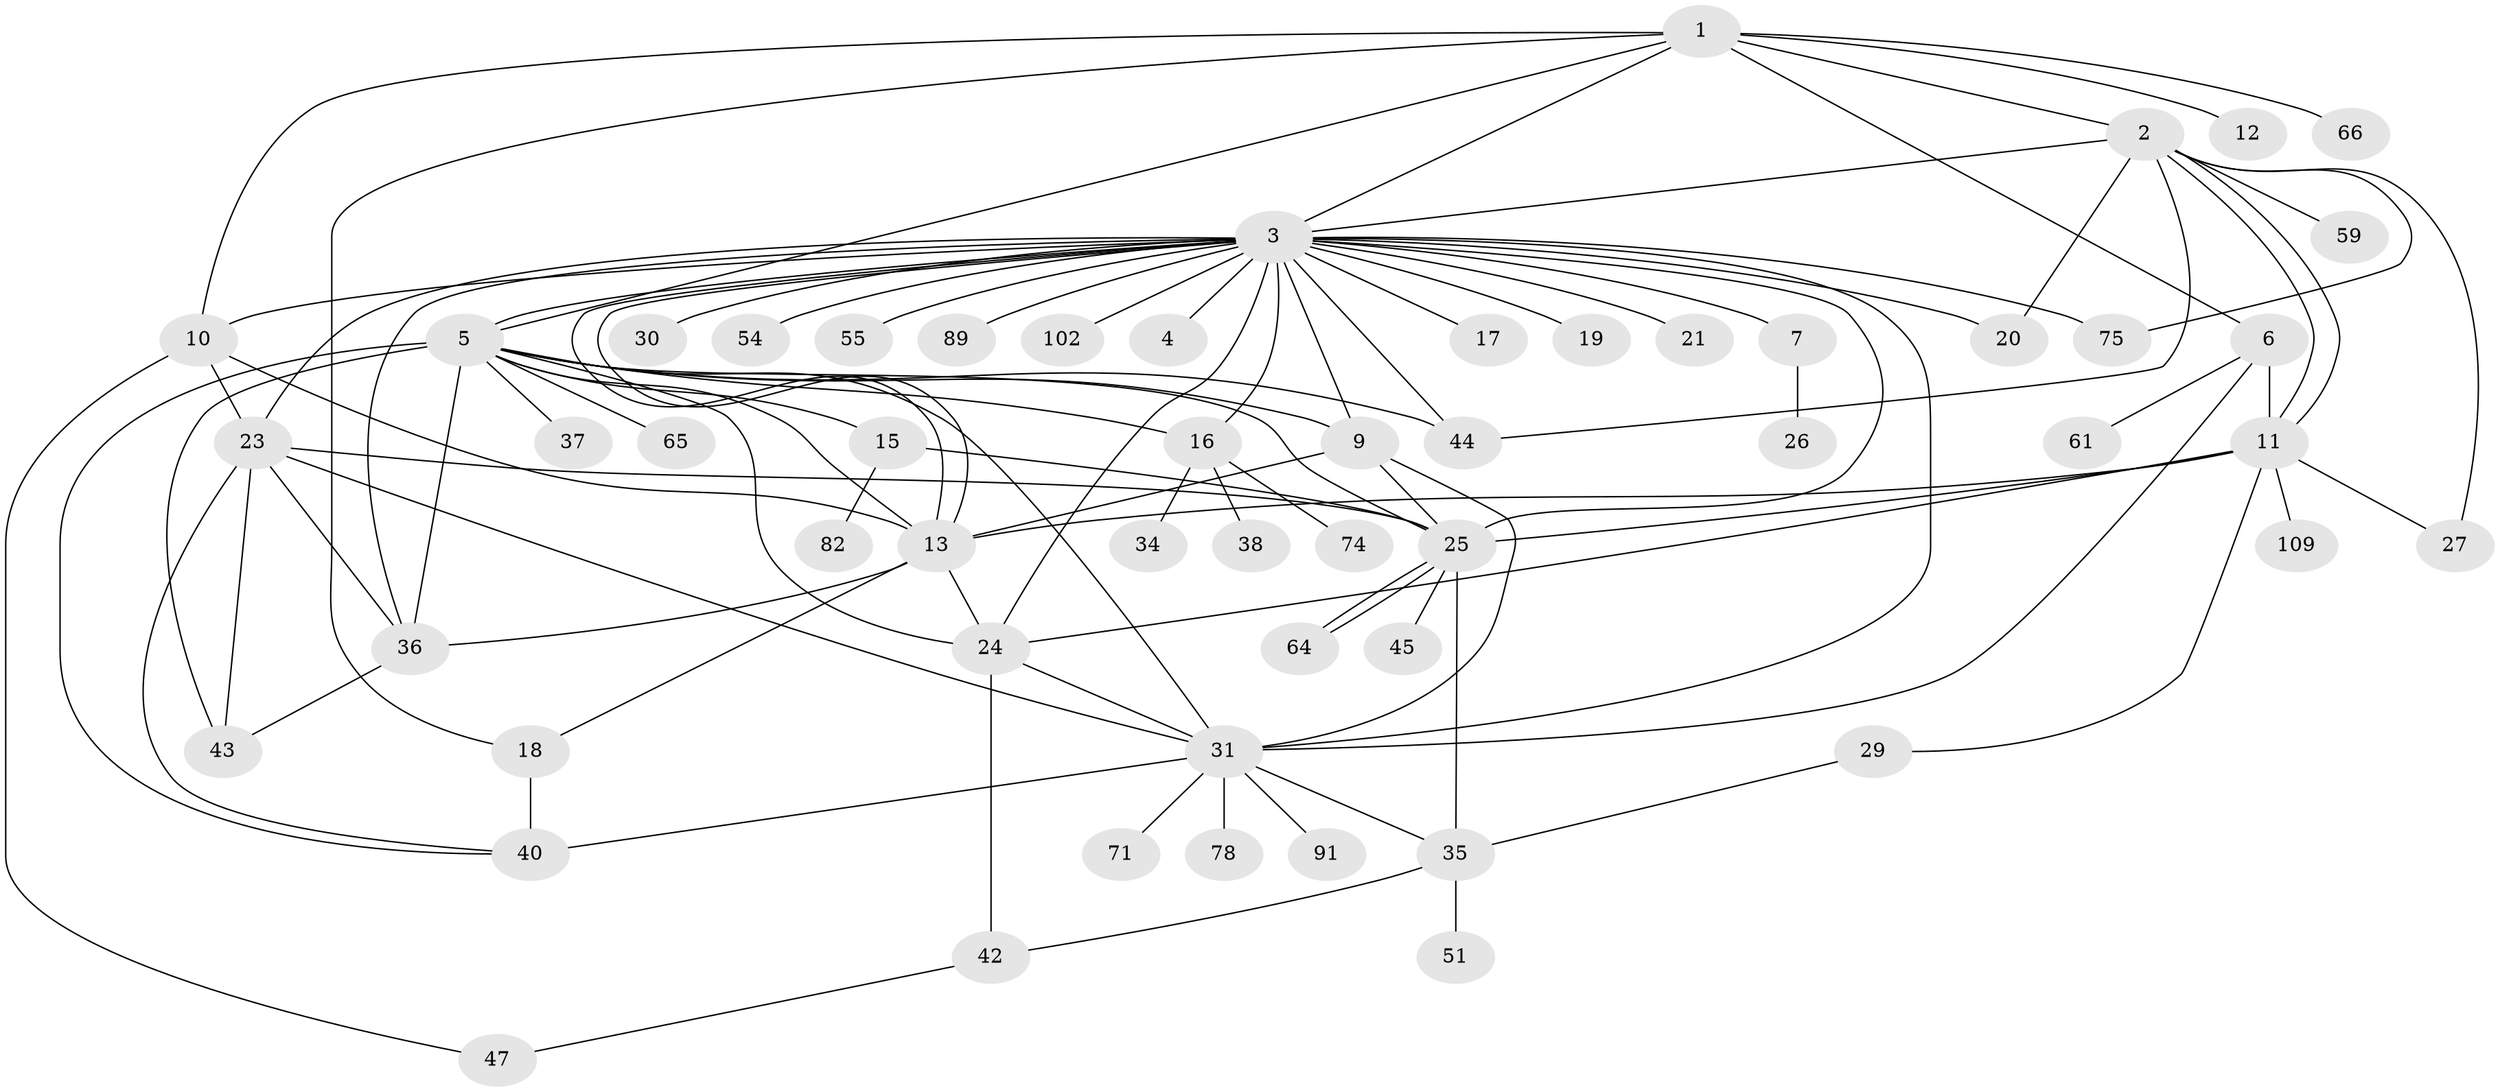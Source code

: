 // original degree distribution, {11: 0.018018018018018018, 8: 0.018018018018018018, 30: 0.009009009009009009, 1: 0.4144144144144144, 9: 0.018018018018018018, 4: 0.09009009009009009, 2: 0.23423423423423423, 5: 0.04504504504504504, 7: 0.036036036036036036, 14: 0.009009009009009009, 3: 0.09009009009009009, 13: 0.009009009009009009, 10: 0.009009009009009009}
// Generated by graph-tools (version 1.1) at 2025/14/03/09/25 04:14:34]
// undirected, 55 vertices, 99 edges
graph export_dot {
graph [start="1"]
  node [color=gray90,style=filled];
  1 [super="+63+100+39"];
  2 [super="+53+60"];
  3;
  4;
  5 [super="+77+72+8+14"];
  6 [super="+33+92"];
  7;
  9;
  10 [super="+41+107"];
  11 [super="+22+28"];
  12;
  13;
  15;
  16;
  17;
  18;
  19;
  20 [super="+85+62"];
  21;
  23 [super="+97+79+81"];
  24 [super="+67+83"];
  25 [super="+56"];
  26;
  27;
  29;
  30;
  31 [super="+46+69+48"];
  34;
  35;
  36 [super="+93+87+84+50"];
  37;
  38;
  40 [super="+49+96+95+57+58"];
  42 [super="+101"];
  43 [super="+86"];
  44;
  45;
  47 [super="+52"];
  51 [super="+76"];
  54 [super="+90"];
  55;
  59;
  61;
  64;
  65;
  66;
  71;
  74 [super="+94"];
  75 [super="+80"];
  78;
  82;
  89;
  91;
  102;
  109;
  1 -- 2 [weight=2];
  1 -- 6;
  1 -- 12;
  1 -- 18;
  1 -- 66;
  1 -- 5 [weight=2];
  1 -- 10;
  1 -- 3;
  2 -- 3;
  2 -- 11;
  2 -- 11;
  2 -- 59;
  2 -- 20;
  2 -- 75;
  2 -- 27;
  2 -- 44;
  3 -- 4;
  3 -- 5 [weight=2];
  3 -- 7;
  3 -- 9;
  3 -- 10 [weight=2];
  3 -- 13;
  3 -- 13;
  3 -- 16;
  3 -- 17;
  3 -- 19;
  3 -- 20 [weight=2];
  3 -- 21;
  3 -- 23;
  3 -- 25;
  3 -- 30;
  3 -- 31 [weight=2];
  3 -- 36;
  3 -- 44;
  3 -- 54;
  3 -- 55;
  3 -- 75;
  3 -- 89;
  3 -- 102;
  3 -- 24;
  5 -- 24;
  5 -- 36 [weight=2];
  5 -- 43;
  5 -- 65;
  5 -- 37 [weight=2];
  5 -- 40;
  5 -- 31;
  5 -- 9;
  5 -- 44;
  5 -- 13 [weight=3];
  5 -- 15;
  5 -- 16;
  5 -- 25 [weight=2];
  6 -- 11 [weight=2];
  6 -- 61;
  6 -- 31;
  7 -- 26;
  9 -- 13;
  9 -- 25;
  9 -- 31;
  10 -- 13;
  10 -- 23;
  10 -- 47;
  11 -- 29;
  11 -- 109;
  11 -- 25 [weight=2];
  11 -- 13;
  11 -- 27;
  11 -- 24;
  13 -- 18;
  13 -- 24;
  13 -- 36;
  15 -- 25;
  15 -- 82;
  16 -- 34;
  16 -- 38;
  16 -- 74;
  18 -- 40 [weight=2];
  23 -- 25 [weight=2];
  23 -- 36;
  23 -- 31;
  23 -- 40;
  23 -- 43;
  24 -- 31;
  24 -- 42;
  25 -- 35;
  25 -- 45;
  25 -- 64;
  25 -- 64;
  29 -- 35;
  31 -- 35;
  31 -- 71;
  31 -- 40 [weight=2];
  31 -- 91;
  31 -- 78;
  35 -- 42;
  35 -- 51;
  36 -- 43;
  42 -- 47;
}

